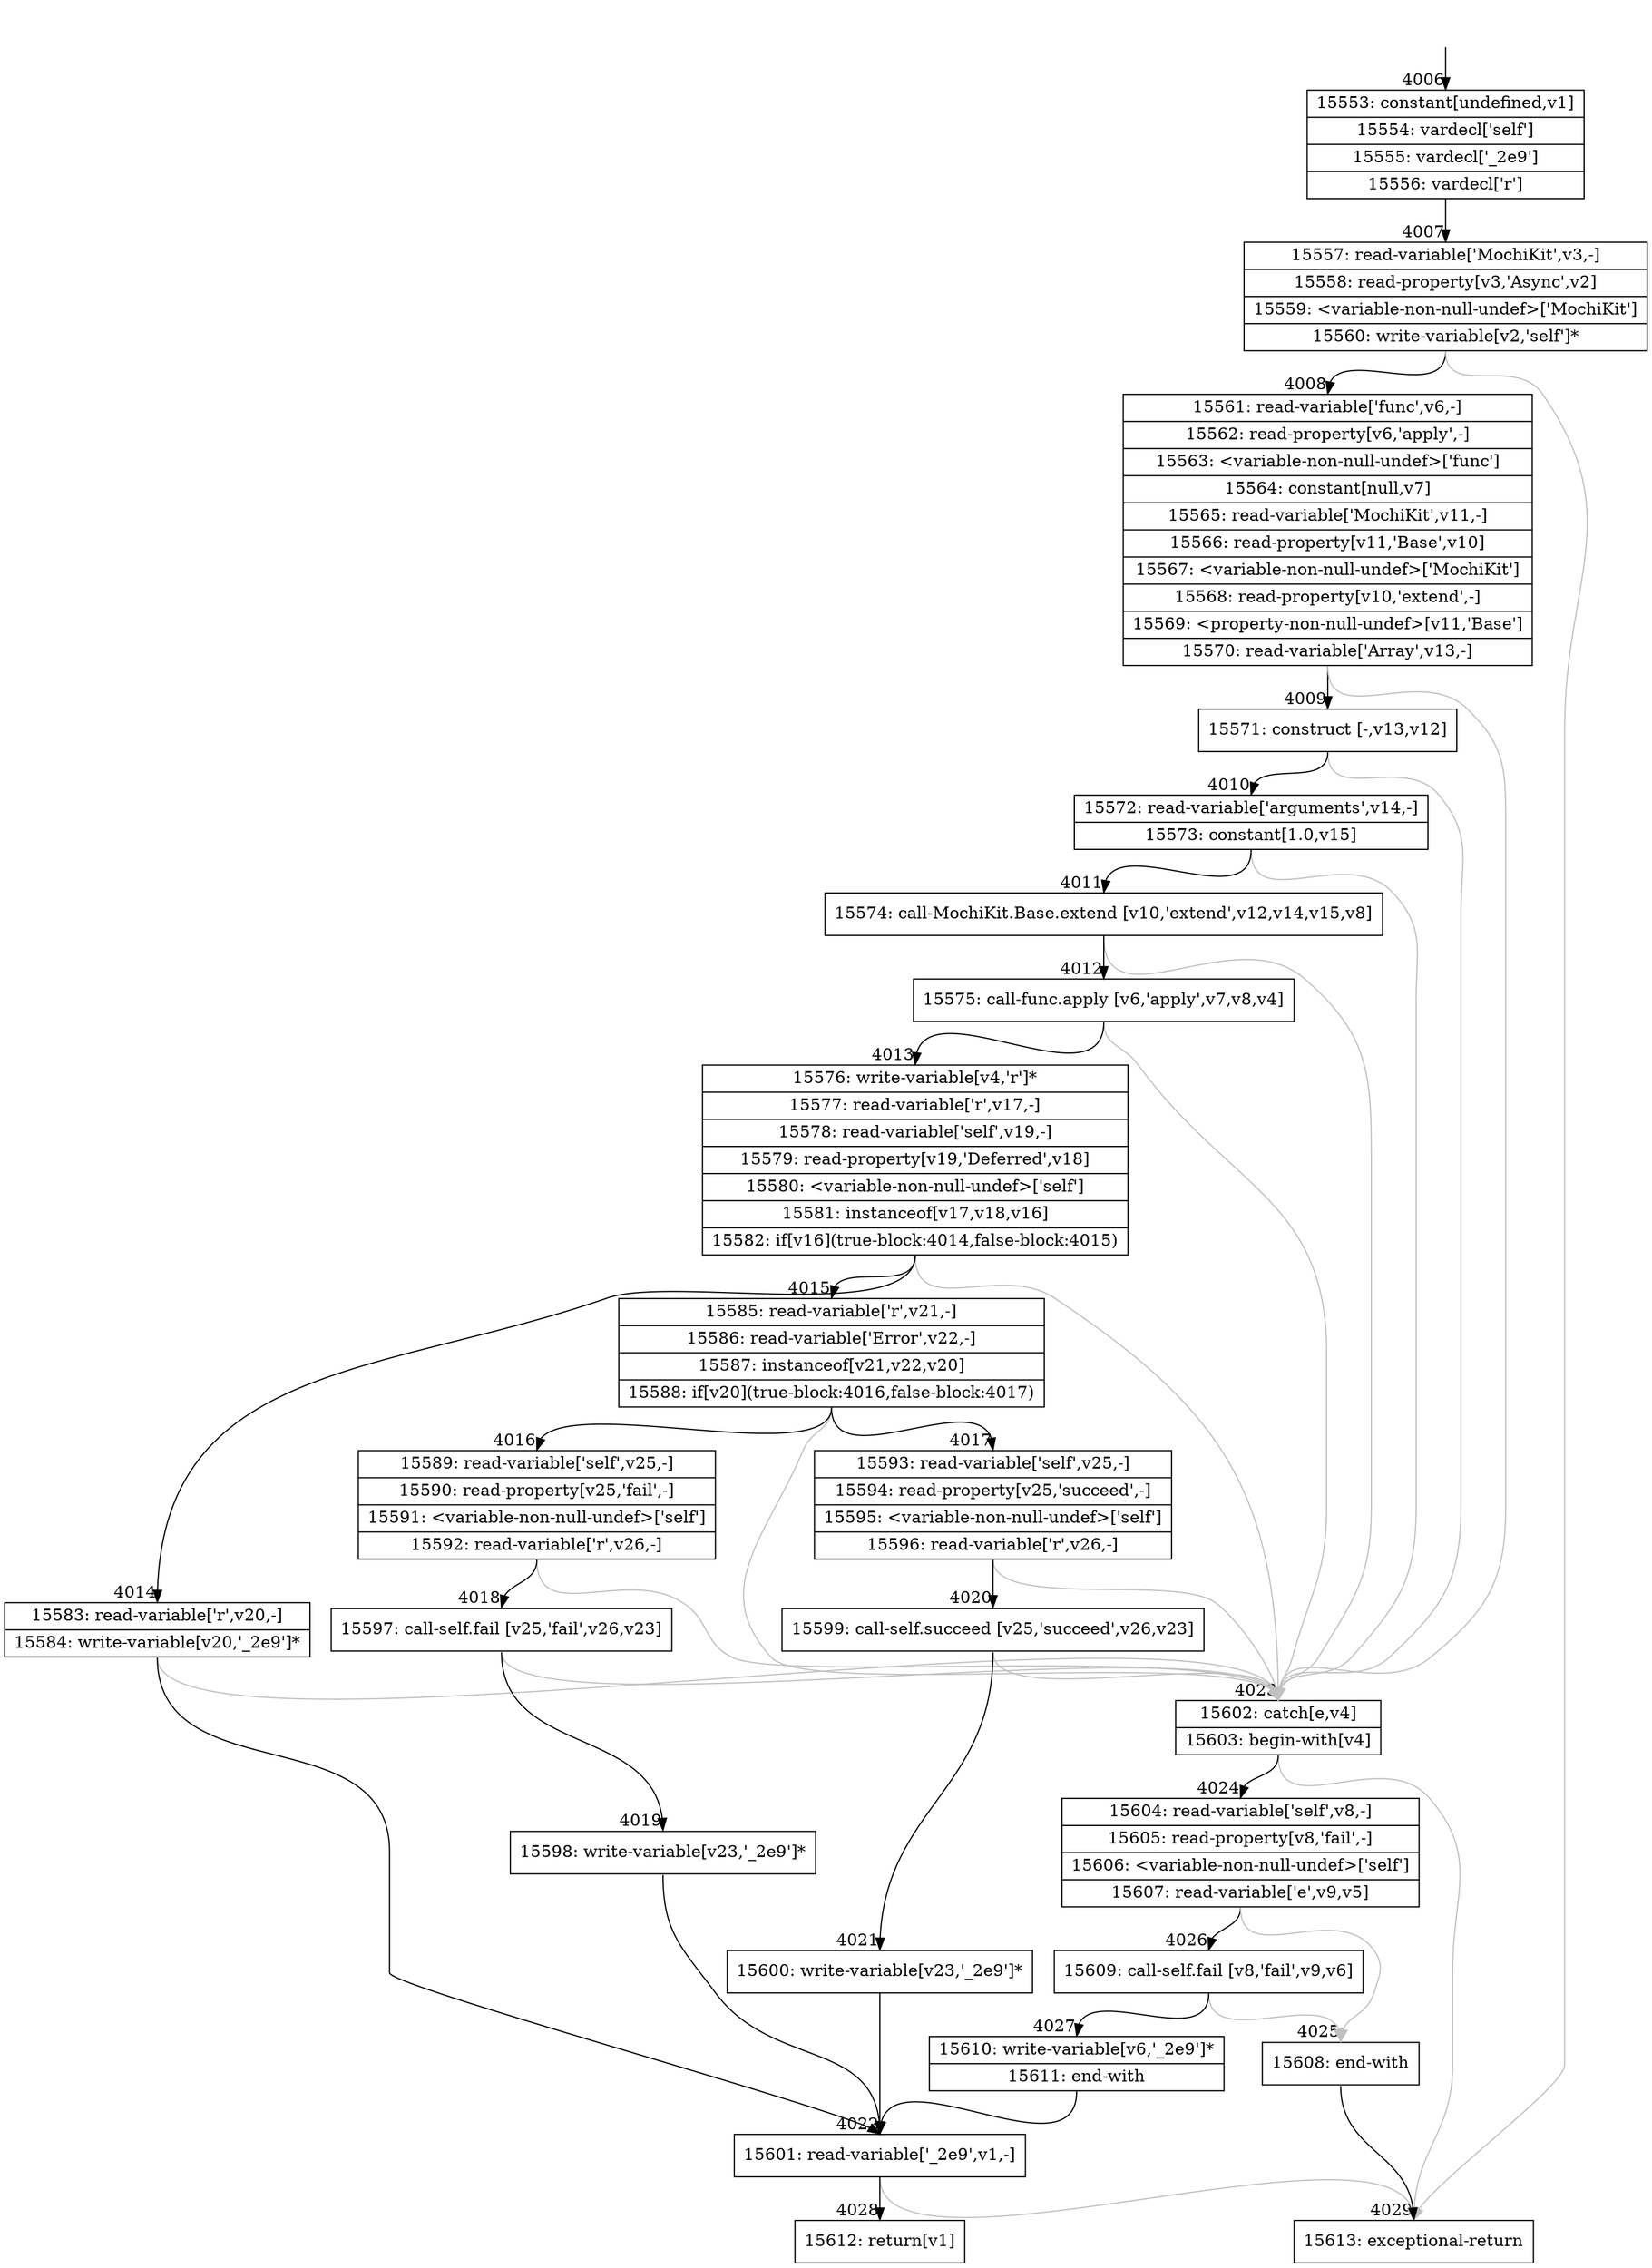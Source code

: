 digraph {
rankdir="TD"
BB_entry304[shape=none,label=""];
BB_entry304 -> BB4006 [tailport=s, headport=n, headlabel="    4006"]
BB4006 [shape=record label="{15553: constant[undefined,v1]|15554: vardecl['self']|15555: vardecl['_2e9']|15556: vardecl['r']}" ] 
BB4006 -> BB4007 [tailport=s, headport=n, headlabel="      4007"]
BB4007 [shape=record label="{15557: read-variable['MochiKit',v3,-]|15558: read-property[v3,'Async',v2]|15559: \<variable-non-null-undef\>['MochiKit']|15560: write-variable[v2,'self']*}" ] 
BB4007 -> BB4008 [tailport=s, headport=n, headlabel="      4008"]
BB4007 -> BB4029 [tailport=s, headport=n, color=gray, headlabel="      4029"]
BB4008 [shape=record label="{15561: read-variable['func',v6,-]|15562: read-property[v6,'apply',-]|15563: \<variable-non-null-undef\>['func']|15564: constant[null,v7]|15565: read-variable['MochiKit',v11,-]|15566: read-property[v11,'Base',v10]|15567: \<variable-non-null-undef\>['MochiKit']|15568: read-property[v10,'extend',-]|15569: \<property-non-null-undef\>[v11,'Base']|15570: read-variable['Array',v13,-]}" ] 
BB4008 -> BB4009 [tailport=s, headport=n, headlabel="      4009"]
BB4008 -> BB4023 [tailport=s, headport=n, color=gray, headlabel="      4023"]
BB4009 [shape=record label="{15571: construct [-,v13,v12]}" ] 
BB4009 -> BB4010 [tailport=s, headport=n, headlabel="      4010"]
BB4009 -> BB4023 [tailport=s, headport=n, color=gray]
BB4010 [shape=record label="{15572: read-variable['arguments',v14,-]|15573: constant[1.0,v15]}" ] 
BB4010 -> BB4011 [tailport=s, headport=n, headlabel="      4011"]
BB4010 -> BB4023 [tailport=s, headport=n, color=gray]
BB4011 [shape=record label="{15574: call-MochiKit.Base.extend [v10,'extend',v12,v14,v15,v8]}" ] 
BB4011 -> BB4012 [tailport=s, headport=n, headlabel="      4012"]
BB4011 -> BB4023 [tailport=s, headport=n, color=gray]
BB4012 [shape=record label="{15575: call-func.apply [v6,'apply',v7,v8,v4]}" ] 
BB4012 -> BB4013 [tailport=s, headport=n, headlabel="      4013"]
BB4012 -> BB4023 [tailport=s, headport=n, color=gray]
BB4013 [shape=record label="{15576: write-variable[v4,'r']*|15577: read-variable['r',v17,-]|15578: read-variable['self',v19,-]|15579: read-property[v19,'Deferred',v18]|15580: \<variable-non-null-undef\>['self']|15581: instanceof[v17,v18,v16]|15582: if[v16](true-block:4014,false-block:4015)}" ] 
BB4013 -> BB4014 [tailport=s, headport=n, headlabel="      4014"]
BB4013 -> BB4015 [tailport=s, headport=n, headlabel="      4015"]
BB4013 -> BB4023 [tailport=s, headport=n, color=gray]
BB4014 [shape=record label="{15583: read-variable['r',v20,-]|15584: write-variable[v20,'_2e9']*}" ] 
BB4014 -> BB4022 [tailport=s, headport=n, headlabel="      4022"]
BB4014 -> BB4023 [tailport=s, headport=n, color=gray]
BB4015 [shape=record label="{15585: read-variable['r',v21,-]|15586: read-variable['Error',v22,-]|15587: instanceof[v21,v22,v20]|15588: if[v20](true-block:4016,false-block:4017)}" ] 
BB4015 -> BB4016 [tailport=s, headport=n, headlabel="      4016"]
BB4015 -> BB4017 [tailport=s, headport=n, headlabel="      4017"]
BB4015 -> BB4023 [tailport=s, headport=n, color=gray]
BB4016 [shape=record label="{15589: read-variable['self',v25,-]|15590: read-property[v25,'fail',-]|15591: \<variable-non-null-undef\>['self']|15592: read-variable['r',v26,-]}" ] 
BB4016 -> BB4018 [tailport=s, headport=n, headlabel="      4018"]
BB4016 -> BB4023 [tailport=s, headport=n, color=gray]
BB4017 [shape=record label="{15593: read-variable['self',v25,-]|15594: read-property[v25,'succeed',-]|15595: \<variable-non-null-undef\>['self']|15596: read-variable['r',v26,-]}" ] 
BB4017 -> BB4020 [tailport=s, headport=n, headlabel="      4020"]
BB4017 -> BB4023 [tailport=s, headport=n, color=gray]
BB4018 [shape=record label="{15597: call-self.fail [v25,'fail',v26,v23]}" ] 
BB4018 -> BB4019 [tailport=s, headport=n, headlabel="      4019"]
BB4018 -> BB4023 [tailport=s, headport=n, color=gray]
BB4019 [shape=record label="{15598: write-variable[v23,'_2e9']*}" ] 
BB4019 -> BB4022 [tailport=s, headport=n]
BB4020 [shape=record label="{15599: call-self.succeed [v25,'succeed',v26,v23]}" ] 
BB4020 -> BB4021 [tailport=s, headport=n, headlabel="      4021"]
BB4020 -> BB4023 [tailport=s, headport=n, color=gray]
BB4021 [shape=record label="{15600: write-variable[v23,'_2e9']*}" ] 
BB4021 -> BB4022 [tailport=s, headport=n]
BB4022 [shape=record label="{15601: read-variable['_2e9',v1,-]}" ] 
BB4022 -> BB4028 [tailport=s, headport=n, headlabel="      4028"]
BB4022 -> BB4029 [tailport=s, headport=n, color=gray]
BB4023 [shape=record label="{15602: catch[e,v4]|15603: begin-with[v4]}" ] 
BB4023 -> BB4024 [tailport=s, headport=n, headlabel="      4024"]
BB4023 -> BB4029 [tailport=s, headport=n, color=gray]
BB4024 [shape=record label="{15604: read-variable['self',v8,-]|15605: read-property[v8,'fail',-]|15606: \<variable-non-null-undef\>['self']|15607: read-variable['e',v9,v5]}" ] 
BB4024 -> BB4026 [tailport=s, headport=n, headlabel="      4026"]
BB4024 -> BB4025 [tailport=s, headport=n, color=gray, headlabel="      4025"]
BB4025 [shape=record label="{15608: end-with}" ] 
BB4025 -> BB4029 [tailport=s, headport=n]
BB4026 [shape=record label="{15609: call-self.fail [v8,'fail',v9,v6]}" ] 
BB4026 -> BB4027 [tailport=s, headport=n, headlabel="      4027"]
BB4026 -> BB4025 [tailport=s, headport=n, color=gray]
BB4027 [shape=record label="{15610: write-variable[v6,'_2e9']*|15611: end-with}" ] 
BB4027 -> BB4022 [tailport=s, headport=n]
BB4028 [shape=record label="{15612: return[v1]}" ] 
BB4029 [shape=record label="{15613: exceptional-return}" ] 
//#$~ 2706
}
